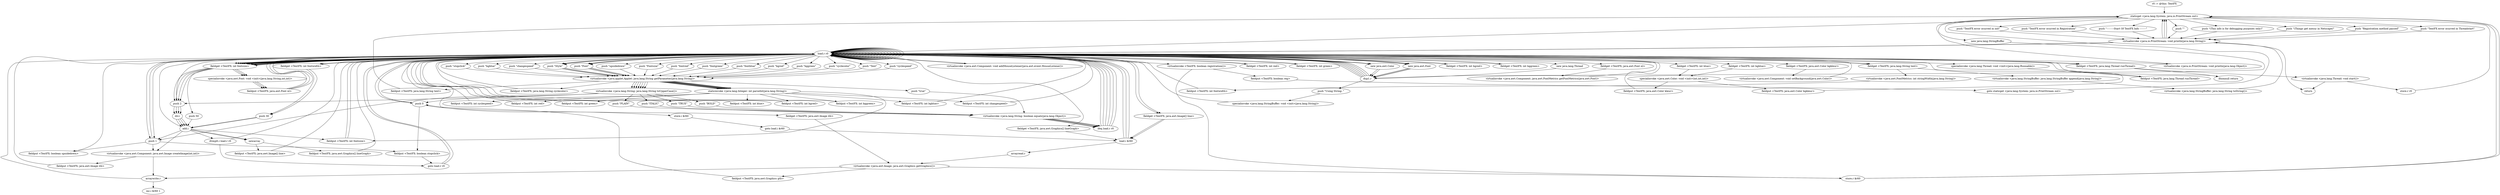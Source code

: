 digraph "" {
    "r0 := @this: TextFX"
    "staticget <java.lang.System: java.io.PrintStream out>"
    "r0 := @this: TextFX"->"staticget <java.lang.System: java.io.PrintStream out>";
    "push \"---------Start Of TextFX Info --------\""
    "staticget <java.lang.System: java.io.PrintStream out>"->"push \"---------Start Of TextFX Info --------\"";
    "virtualinvoke <java.io.PrintStream: void println(java.lang.String)>"
    "push \"---------Start Of TextFX Info --------\""->"virtualinvoke <java.io.PrintStream: void println(java.lang.String)>";
    "virtualinvoke <java.io.PrintStream: void println(java.lang.String)>"->"staticget <java.lang.System: java.io.PrintStream out>";
    "push \"\""
    "staticget <java.lang.System: java.io.PrintStream out>"->"push \"\"";
    "push \"\""->"virtualinvoke <java.io.PrintStream: void println(java.lang.String)>";
    "virtualinvoke <java.io.PrintStream: void println(java.lang.String)>"->"staticget <java.lang.System: java.io.PrintStream out>";
    "push \"(This info is for debugging purposes only)\""
    "staticget <java.lang.System: java.io.PrintStream out>"->"push \"(This info is for debugging purposes only)\"";
    "push \"(This info is for debugging purposes only)\""->"virtualinvoke <java.io.PrintStream: void println(java.lang.String)>";
    "virtualinvoke <java.io.PrintStream: void println(java.lang.String)>"->"staticget <java.lang.System: java.io.PrintStream out>";
    "push \"(Things get messy in Netscape)\""
    "staticget <java.lang.System: java.io.PrintStream out>"->"push \"(Things get messy in Netscape)\"";
    "push \"(Things get messy in Netscape)\""->"virtualinvoke <java.io.PrintStream: void println(java.lang.String)>";
    "load.r r0"
    "virtualinvoke <java.io.PrintStream: void println(java.lang.String)>"->"load.r r0";
    "load.r r0"->"load.r r0";
    "virtualinvoke <TextFX: boolean registration()>"
    "load.r r0"->"virtualinvoke <TextFX: boolean registration()>";
    "fieldput <TextFX: boolean reg>"
    "virtualinvoke <TextFX: boolean registration()>"->"fieldput <TextFX: boolean reg>";
    "goto staticget <java.lang.System: java.io.PrintStream out>"
    "fieldput <TextFX: boolean reg>"->"goto staticget <java.lang.System: java.io.PrintStream out>";
    "goto staticget <java.lang.System: java.io.PrintStream out>"->"staticget <java.lang.System: java.io.PrintStream out>";
    "push \"Registration method passed\""
    "staticget <java.lang.System: java.io.PrintStream out>"->"push \"Registration method passed\"";
    "push \"Registration method passed\""->"virtualinvoke <java.io.PrintStream: void println(java.lang.String)>";
    "virtualinvoke <java.io.PrintStream: void println(java.lang.String)>"->"load.r r0";
    "load.r r0"->"load.r r0";
    "virtualinvoke <java.awt.Component: void addMouseListener(java.awt.event.MouseListener)>"
    "load.r r0"->"virtualinvoke <java.awt.Component: void addMouseListener(java.awt.event.MouseListener)>";
    "virtualinvoke <java.awt.Component: void addMouseListener(java.awt.event.MouseListener)>"->"load.r r0";
    "push \"stopclick\""
    "load.r r0"->"push \"stopclick\"";
    "virtualinvoke <java.applet.Applet: java.lang.String getParameter(java.lang.String)>"
    "push \"stopclick\""->"virtualinvoke <java.applet.Applet: java.lang.String getParameter(java.lang.String)>";
    "virtualinvoke <java.lang.String: java.lang.String toUpperCase()>"
    "virtualinvoke <java.applet.Applet: java.lang.String getParameter(java.lang.String)>"->"virtualinvoke <java.lang.String: java.lang.String toUpperCase()>";
    "push \"TRUE\""
    "virtualinvoke <java.lang.String: java.lang.String toUpperCase()>"->"push \"TRUE\"";
    "virtualinvoke <java.lang.String: boolean equals(java.lang.Object)>"
    "push \"TRUE\""->"virtualinvoke <java.lang.String: boolean equals(java.lang.Object)>";
    "ifeq load.r r0"
    "virtualinvoke <java.lang.String: boolean equals(java.lang.Object)>"->"ifeq load.r r0";
    "ifeq load.r r0"->"load.r r0";
    "push 1"
    "load.r r0"->"push 1";
    "fieldput <TextFX: boolean stopclick>"
    "push 1"->"fieldput <TextFX: boolean stopclick>";
    "goto load.r r0"
    "fieldput <TextFX: boolean stopclick>"->"goto load.r r0";
    "goto load.r r0"->"load.r r0";
    "load.r r0"->"load.r r0";
    "push \"cyclecolor\""
    "load.r r0"->"push \"cyclecolor\"";
    "push \"cyclecolor\""->"virtualinvoke <java.applet.Applet: java.lang.String getParameter(java.lang.String)>";
    "fieldput <TextFX: java.lang.String cyclecolor>"
    "virtualinvoke <java.applet.Applet: java.lang.String getParameter(java.lang.String)>"->"fieldput <TextFX: java.lang.String cyclecolor>";
    "fieldput <TextFX: java.lang.String cyclecolor>"->"load.r r0";
    "load.r r0"->"load.r r0";
    "push \"Text\""
    "load.r r0"->"push \"Text\"";
    "push \"Text\""->"virtualinvoke <java.applet.Applet: java.lang.String getParameter(java.lang.String)>";
    "fieldput <TextFX: java.lang.String text>"
    "virtualinvoke <java.applet.Applet: java.lang.String getParameter(java.lang.String)>"->"fieldput <TextFX: java.lang.String text>";
    "fieldput <TextFX: java.lang.String text>"->"staticget <java.lang.System: java.io.PrintStream out>";
    "new java.lang.StringBuffer"
    "staticget <java.lang.System: java.io.PrintStream out>"->"new java.lang.StringBuffer";
    "dup1.r"
    "new java.lang.StringBuffer"->"dup1.r";
    "push \"Using String: \""
    "dup1.r"->"push \"Using String: \"";
    "specialinvoke <java.lang.StringBuffer: void <init>(java.lang.String)>"
    "push \"Using String: \""->"specialinvoke <java.lang.StringBuffer: void <init>(java.lang.String)>";
    "specialinvoke <java.lang.StringBuffer: void <init>(java.lang.String)>"->"load.r r0";
    "fieldget <TextFX: java.lang.String text>"
    "load.r r0"->"fieldget <TextFX: java.lang.String text>";
    "virtualinvoke <java.lang.StringBuffer: java.lang.StringBuffer append(java.lang.String)>"
    "fieldget <TextFX: java.lang.String text>"->"virtualinvoke <java.lang.StringBuffer: java.lang.StringBuffer append(java.lang.String)>";
    "virtualinvoke <java.lang.StringBuffer: java.lang.String toString()>"
    "virtualinvoke <java.lang.StringBuffer: java.lang.StringBuffer append(java.lang.String)>"->"virtualinvoke <java.lang.StringBuffer: java.lang.String toString()>";
    "virtualinvoke <java.lang.StringBuffer: java.lang.String toString()>"->"virtualinvoke <java.io.PrintStream: void println(java.lang.String)>";
    "virtualinvoke <java.io.PrintStream: void println(java.lang.String)>"->"load.r r0";
    "load.r r0"->"load.r r0";
    "push \"cyclespeed\""
    "load.r r0"->"push \"cyclespeed\"";
    "push \"cyclespeed\""->"virtualinvoke <java.applet.Applet: java.lang.String getParameter(java.lang.String)>";
    "staticinvoke <java.lang.Integer: int parseInt(java.lang.String)>"
    "virtualinvoke <java.applet.Applet: java.lang.String getParameter(java.lang.String)>"->"staticinvoke <java.lang.Integer: int parseInt(java.lang.String)>";
    "fieldput <TextFX: int cyclespeed>"
    "staticinvoke <java.lang.Integer: int parseInt(java.lang.String)>"->"fieldput <TextFX: int cyclespeed>";
    "fieldput <TextFX: int cyclespeed>"->"load.r r0";
    "load.r r0"->"load.r r0";
    "push \"Fontsize\""
    "load.r r0"->"push \"Fontsize\"";
    "push \"Fontsize\""->"virtualinvoke <java.applet.Applet: java.lang.String getParameter(java.lang.String)>";
    "virtualinvoke <java.applet.Applet: java.lang.String getParameter(java.lang.String)>"->"staticinvoke <java.lang.Integer: int parseInt(java.lang.String)>";
    "fieldput <TextFX: int fontsize>"
    "staticinvoke <java.lang.Integer: int parseInt(java.lang.String)>"->"fieldput <TextFX: int fontsize>";
    "fieldput <TextFX: int fontsize>"->"load.r r0";
    "load.r r0"->"load.r r0";
    "push \"fontred\""
    "load.r r0"->"push \"fontred\"";
    "push \"fontred\""->"virtualinvoke <java.applet.Applet: java.lang.String getParameter(java.lang.String)>";
    "virtualinvoke <java.applet.Applet: java.lang.String getParameter(java.lang.String)>"->"staticinvoke <java.lang.Integer: int parseInt(java.lang.String)>";
    "fieldput <TextFX: int red>"
    "staticinvoke <java.lang.Integer: int parseInt(java.lang.String)>"->"fieldput <TextFX: int red>";
    "fieldput <TextFX: int red>"->"load.r r0";
    "load.r r0"->"load.r r0";
    "push \"fontgreen\""
    "load.r r0"->"push \"fontgreen\"";
    "push \"fontgreen\""->"virtualinvoke <java.applet.Applet: java.lang.String getParameter(java.lang.String)>";
    "virtualinvoke <java.applet.Applet: java.lang.String getParameter(java.lang.String)>"->"staticinvoke <java.lang.Integer: int parseInt(java.lang.String)>";
    "fieldput <TextFX: int green>"
    "staticinvoke <java.lang.Integer: int parseInt(java.lang.String)>"->"fieldput <TextFX: int green>";
    "fieldput <TextFX: int green>"->"load.r r0";
    "load.r r0"->"load.r r0";
    "push \"fontblue\""
    "load.r r0"->"push \"fontblue\"";
    "push \"fontblue\""->"virtualinvoke <java.applet.Applet: java.lang.String getParameter(java.lang.String)>";
    "virtualinvoke <java.applet.Applet: java.lang.String getParameter(java.lang.String)>"->"staticinvoke <java.lang.Integer: int parseInt(java.lang.String)>";
    "fieldput <TextFX: int blue>"
    "staticinvoke <java.lang.Integer: int parseInt(java.lang.String)>"->"fieldput <TextFX: int blue>";
    "fieldput <TextFX: int blue>"->"load.r r0";
    "new java.awt.Color"
    "load.r r0"->"new java.awt.Color";
    "new java.awt.Color"->"dup1.r";
    "dup1.r"->"load.r r0";
    "fieldget <TextFX: int red>"
    "load.r r0"->"fieldget <TextFX: int red>";
    "fieldget <TextFX: int red>"->"load.r r0";
    "fieldget <TextFX: int green>"
    "load.r r0"->"fieldget <TextFX: int green>";
    "fieldget <TextFX: int green>"->"load.r r0";
    "fieldget <TextFX: int blue>"
    "load.r r0"->"fieldget <TextFX: int blue>";
    "specialinvoke <java.awt.Color: void <init>(int,int,int)>"
    "fieldget <TextFX: int blue>"->"specialinvoke <java.awt.Color: void <init>(int,int,int)>";
    "fieldput <TextFX: java.awt.Color kleur>"
    "specialinvoke <java.awt.Color: void <init>(int,int,int)>"->"fieldput <TextFX: java.awt.Color kleur>";
    "fieldput <TextFX: java.awt.Color kleur>"->"load.r r0";
    "load.r r0"->"load.r r0";
    "push \"bgred\""
    "load.r r0"->"push \"bgred\"";
    "push \"bgred\""->"virtualinvoke <java.applet.Applet: java.lang.String getParameter(java.lang.String)>";
    "virtualinvoke <java.applet.Applet: java.lang.String getParameter(java.lang.String)>"->"staticinvoke <java.lang.Integer: int parseInt(java.lang.String)>";
    "fieldput <TextFX: int bgred>"
    "staticinvoke <java.lang.Integer: int parseInt(java.lang.String)>"->"fieldput <TextFX: int bgred>";
    "fieldput <TextFX: int bgred>"->"load.r r0";
    "load.r r0"->"load.r r0";
    "push \"bggreen\""
    "load.r r0"->"push \"bggreen\"";
    "push \"bggreen\""->"virtualinvoke <java.applet.Applet: java.lang.String getParameter(java.lang.String)>";
    "virtualinvoke <java.applet.Applet: java.lang.String getParameter(java.lang.String)>"->"staticinvoke <java.lang.Integer: int parseInt(java.lang.String)>";
    "fieldput <TextFX: int bggreen>"
    "staticinvoke <java.lang.Integer: int parseInt(java.lang.String)>"->"fieldput <TextFX: int bggreen>";
    "fieldput <TextFX: int bggreen>"->"load.r r0";
    "load.r r0"->"load.r r0";
    "push \"bgblue\""
    "load.r r0"->"push \"bgblue\"";
    "push \"bgblue\""->"virtualinvoke <java.applet.Applet: java.lang.String getParameter(java.lang.String)>";
    "virtualinvoke <java.applet.Applet: java.lang.String getParameter(java.lang.String)>"->"staticinvoke <java.lang.Integer: int parseInt(java.lang.String)>";
    "fieldput <TextFX: int bgblue>"
    "staticinvoke <java.lang.Integer: int parseInt(java.lang.String)>"->"fieldput <TextFX: int bgblue>";
    "fieldput <TextFX: int bgblue>"->"load.r r0";
    "load.r r0"->"load.r r0";
    "push \"changespeed\""
    "load.r r0"->"push \"changespeed\"";
    "push \"changespeed\""->"virtualinvoke <java.applet.Applet: java.lang.String getParameter(java.lang.String)>";
    "virtualinvoke <java.applet.Applet: java.lang.String getParameter(java.lang.String)>"->"staticinvoke <java.lang.Integer: int parseInt(java.lang.String)>";
    "fieldput <TextFX: int changespeed>"
    "staticinvoke <java.lang.Integer: int parseInt(java.lang.String)>"->"fieldput <TextFX: int changespeed>";
    "fieldput <TextFX: int changespeed>"->"load.r r0";
    "load.r r0"->"new java.awt.Color";
    "new java.awt.Color"->"dup1.r";
    "dup1.r"->"load.r r0";
    "fieldget <TextFX: int bgred>"
    "load.r r0"->"fieldget <TextFX: int bgred>";
    "fieldget <TextFX: int bgred>"->"load.r r0";
    "fieldget <TextFX: int bggreen>"
    "load.r r0"->"fieldget <TextFX: int bggreen>";
    "fieldget <TextFX: int bggreen>"->"load.r r0";
    "fieldget <TextFX: int bgblue>"
    "load.r r0"->"fieldget <TextFX: int bgblue>";
    "fieldget <TextFX: int bgblue>"->"specialinvoke <java.awt.Color: void <init>(int,int,int)>";
    "fieldput <TextFX: java.awt.Color bgkleur>"
    "specialinvoke <java.awt.Color: void <init>(int,int,int)>"->"fieldput <TextFX: java.awt.Color bgkleur>";
    "fieldput <TextFX: java.awt.Color bgkleur>"->"load.r r0";
    "push \"Style\""
    "load.r r0"->"push \"Style\"";
    "push \"Style\""->"virtualinvoke <java.applet.Applet: java.lang.String getParameter(java.lang.String)>";
    "virtualinvoke <java.applet.Applet: java.lang.String getParameter(java.lang.String)>"->"virtualinvoke <java.lang.String: java.lang.String toUpperCase()>";
    "push \"BOLD\""
    "virtualinvoke <java.lang.String: java.lang.String toUpperCase()>"->"push \"BOLD\"";
    "push \"BOLD\""->"virtualinvoke <java.lang.String: boolean equals(java.lang.Object)>";
    "virtualinvoke <java.lang.String: boolean equals(java.lang.Object)>"->"ifeq load.r r0";
    "ifeq load.r r0"->"load.r r0";
    "new java.awt.Font"
    "load.r r0"->"new java.awt.Font";
    "new java.awt.Font"->"dup1.r";
    "dup1.r"->"load.r r0";
    "push \"Font\""
    "load.r r0"->"push \"Font\"";
    "push \"Font\""->"virtualinvoke <java.applet.Applet: java.lang.String getParameter(java.lang.String)>";
    "virtualinvoke <java.applet.Applet: java.lang.String getParameter(java.lang.String)>"->"virtualinvoke <java.lang.String: java.lang.String toUpperCase()>";
    "virtualinvoke <java.lang.String: java.lang.String toUpperCase()>"->"push 1";
    "push 1"->"load.r r0";
    "fieldget <TextFX: int fontsize>"
    "load.r r0"->"fieldget <TextFX: int fontsize>";
    "specialinvoke <java.awt.Font: void <init>(java.lang.String,int,int)>"
    "fieldget <TextFX: int fontsize>"->"specialinvoke <java.awt.Font: void <init>(java.lang.String,int,int)>";
    "fieldput <TextFX: java.awt.Font nl>"
    "specialinvoke <java.awt.Font: void <init>(java.lang.String,int,int)>"->"fieldput <TextFX: java.awt.Font nl>";
    "fieldput <TextFX: java.awt.Font nl>"->"load.r r0";
    "load.r r0"->"push \"Style\"";
    "push \"Style\""->"virtualinvoke <java.applet.Applet: java.lang.String getParameter(java.lang.String)>";
    "virtualinvoke <java.applet.Applet: java.lang.String getParameter(java.lang.String)>"->"virtualinvoke <java.lang.String: java.lang.String toUpperCase()>";
    "push \"PLAIN\""
    "virtualinvoke <java.lang.String: java.lang.String toUpperCase()>"->"push \"PLAIN\"";
    "push \"PLAIN\""->"virtualinvoke <java.lang.String: boolean equals(java.lang.Object)>";
    "virtualinvoke <java.lang.String: boolean equals(java.lang.Object)>"->"ifeq load.r r0";
    "ifeq load.r r0"->"load.r r0";
    "load.r r0"->"new java.awt.Font";
    "new java.awt.Font"->"dup1.r";
    "dup1.r"->"load.r r0";
    "load.r r0"->"push \"Font\"";
    "push \"Font\""->"virtualinvoke <java.applet.Applet: java.lang.String getParameter(java.lang.String)>";
    "virtualinvoke <java.applet.Applet: java.lang.String getParameter(java.lang.String)>"->"virtualinvoke <java.lang.String: java.lang.String toUpperCase()>";
    "push 0"
    "virtualinvoke <java.lang.String: java.lang.String toUpperCase()>"->"push 0";
    "push 0"->"load.r r0";
    "load.r r0"->"fieldget <TextFX: int fontsize>";
    "fieldget <TextFX: int fontsize>"->"specialinvoke <java.awt.Font: void <init>(java.lang.String,int,int)>";
    "specialinvoke <java.awt.Font: void <init>(java.lang.String,int,int)>"->"fieldput <TextFX: java.awt.Font nl>";
    "fieldput <TextFX: java.awt.Font nl>"->"load.r r0";
    "load.r r0"->"push \"Style\"";
    "push \"Style\""->"virtualinvoke <java.applet.Applet: java.lang.String getParameter(java.lang.String)>";
    "virtualinvoke <java.applet.Applet: java.lang.String getParameter(java.lang.String)>"->"virtualinvoke <java.lang.String: java.lang.String toUpperCase()>";
    "push \"ITALIC\""
    "virtualinvoke <java.lang.String: java.lang.String toUpperCase()>"->"push \"ITALIC\"";
    "push \"ITALIC\""->"virtualinvoke <java.lang.String: boolean equals(java.lang.Object)>";
    "virtualinvoke <java.lang.String: boolean equals(java.lang.Object)>"->"ifeq load.r r0";
    "ifeq load.r r0"->"load.r r0";
    "load.r r0"->"new java.awt.Font";
    "new java.awt.Font"->"dup1.r";
    "dup1.r"->"load.r r0";
    "load.r r0"->"push \"Font\"";
    "push \"Font\""->"virtualinvoke <java.applet.Applet: java.lang.String getParameter(java.lang.String)>";
    "virtualinvoke <java.applet.Applet: java.lang.String getParameter(java.lang.String)>"->"virtualinvoke <java.lang.String: java.lang.String toUpperCase()>";
    "push 2"
    "virtualinvoke <java.lang.String: java.lang.String toUpperCase()>"->"push 2";
    "push 2"->"load.r r0";
    "load.r r0"->"fieldget <TextFX: int fontsize>";
    "fieldget <TextFX: int fontsize>"->"specialinvoke <java.awt.Font: void <init>(java.lang.String,int,int)>";
    "specialinvoke <java.awt.Font: void <init>(java.lang.String,int,int)>"->"fieldput <TextFX: java.awt.Font nl>";
    "fieldput <TextFX: java.awt.Font nl>"->"load.r r0";
    "load.r r0"->"load.r r0";
    "load.r r0"->"load.r r0";
    "fieldget <TextFX: java.awt.Font nl>"
    "load.r r0"->"fieldget <TextFX: java.awt.Font nl>";
    "virtualinvoke <java.awt.Component: java.awt.FontMetrics getFontMetrics(java.awt.Font)>"
    "fieldget <TextFX: java.awt.Font nl>"->"virtualinvoke <java.awt.Component: java.awt.FontMetrics getFontMetrics(java.awt.Font)>";
    "virtualinvoke <java.awt.Component: java.awt.FontMetrics getFontMetrics(java.awt.Font)>"->"load.r r0";
    "load.r r0"->"fieldget <TextFX: java.lang.String text>";
    "virtualinvoke <java.awt.FontMetrics: int stringWidth(java.lang.String)>"
    "fieldget <TextFX: java.lang.String text>"->"virtualinvoke <java.awt.FontMetrics: int stringWidth(java.lang.String)>";
    "fieldput <TextFX: int fontwidth>"
    "virtualinvoke <java.awt.FontMetrics: int stringWidth(java.lang.String)>"->"fieldput <TextFX: int fontwidth>";
    "fieldput <TextFX: int fontwidth>"->"load.r r0";
    "load.r r0"->"load.r r0";
    "load.r r0"->"fieldget <TextFX: int fontsize>";
    "push 50"
    "fieldget <TextFX: int fontsize>"->"push 50";
    "add.i"
    "push 50"->"add.i";
    "add.i"->"fieldput <TextFX: int fontsize>";
    "fieldput <TextFX: int fontsize>"->"load.r r0";
    "load.r r0"->"load.r r0";
    "load.r r0"->"fieldget <TextFX: int fontsize>";
    "fieldget <TextFX: int fontsize>"->"load.r r0";
    "load.r r0"->"fieldget <TextFX: int fontsize>";
    "fieldget <TextFX: int fontsize>"->"push 2";
    "div.i"
    "push 2"->"div.i";
    "div.i"->"add.i";
    "newarray"
    "add.i"->"newarray";
    "fieldput <TextFX: java.awt.Image[] line>"
    "newarray"->"fieldput <TextFX: java.awt.Image[] line>";
    "fieldput <TextFX: java.awt.Image[] line>"->"load.r r0";
    "load.r r0"->"load.r r0";
    "load.r r0"->"fieldget <TextFX: int fontsize>";
    "fieldget <TextFX: int fontsize>"->"load.r r0";
    "load.r r0"->"fieldget <TextFX: int fontsize>";
    "fieldget <TextFX: int fontsize>"->"push 2";
    "push 2"->"div.i";
    "div.i"->"add.i";
    "add.i"->"newarray";
    "fieldput <TextFX: java.awt.Graphics[] lineGraph>"
    "newarray"->"fieldput <TextFX: java.awt.Graphics[] lineGraph>";
    "fieldput <TextFX: java.awt.Graphics[] lineGraph>"->"load.r r0";
    "push \"upsidedown\""
    "load.r r0"->"push \"upsidedown\"";
    "push \"upsidedown\""->"virtualinvoke <java.applet.Applet: java.lang.String getParameter(java.lang.String)>";
    "push \"true\""
    "virtualinvoke <java.applet.Applet: java.lang.String getParameter(java.lang.String)>"->"push \"true\"";
    "push \"true\""->"virtualinvoke <java.lang.String: boolean equals(java.lang.Object)>";
    "virtualinvoke <java.lang.String: boolean equals(java.lang.Object)>"->"ifeq load.r r0";
    "ifeq load.r r0"->"load.r r0";
    "load.r r0"->"push 1";
    "fieldput <TextFX: boolean upsidedown>"
    "push 1"->"fieldput <TextFX: boolean upsidedown>";
    "fieldput <TextFX: boolean upsidedown>"->"load.r r0";
    "load.r r0"->"load.r r0";
    "fieldget <TextFX: java.awt.Color bgkleur>"
    "load.r r0"->"fieldget <TextFX: java.awt.Color bgkleur>";
    "virtualinvoke <java.awt.Component: void setBackground(java.awt.Color)>"
    "fieldget <TextFX: java.awt.Color bgkleur>"->"virtualinvoke <java.awt.Component: void setBackground(java.awt.Color)>";
    "virtualinvoke <java.awt.Component: void setBackground(java.awt.Color)>"->"load.r r0";
    "load.r r0"->"load.r r0";
    "load.r r0"->"load.r r0";
    "fieldget <TextFX: int fontwidth>"
    "load.r r0"->"fieldget <TextFX: int fontwidth>";
    "push 30"
    "fieldget <TextFX: int fontwidth>"->"push 30";
    "push 30"->"add.i";
    "add.i"->"load.r r0";
    "load.r r0"->"fieldget <TextFX: int fontsize>";
    "fieldget <TextFX: int fontsize>"->"load.r r0";
    "load.r r0"->"fieldget <TextFX: int fontsize>";
    "fieldget <TextFX: int fontsize>"->"push 2";
    "push 2"->"div.i";
    "div.i"->"add.i";
    "virtualinvoke <java.awt.Component: java.awt.Image createImage(int,int)>"
    "add.i"->"virtualinvoke <java.awt.Component: java.awt.Image createImage(int,int)>";
    "fieldput <TextFX: java.awt.Image itb>"
    "virtualinvoke <java.awt.Component: java.awt.Image createImage(int,int)>"->"fieldput <TextFX: java.awt.Image itb>";
    "fieldput <TextFX: java.awt.Image itb>"->"load.r r0";
    "load.r r0"->"load.r r0";
    "fieldget <TextFX: java.awt.Image itb>"
    "load.r r0"->"fieldget <TextFX: java.awt.Image itb>";
    "virtualinvoke <java.awt.Image: java.awt.Graphics getGraphics()>"
    "fieldget <TextFX: java.awt.Image itb>"->"virtualinvoke <java.awt.Image: java.awt.Graphics getGraphics()>";
    "fieldput <TextFX: java.awt.Graphics gtb>"
    "virtualinvoke <java.awt.Image: java.awt.Graphics getGraphics()>"->"fieldput <TextFX: java.awt.Graphics gtb>";
    "fieldput <TextFX: java.awt.Graphics gtb>"->"push 0";
    "store.i $r60"
    "push 0"->"store.i $r60";
    "goto load.i $r60"
    "store.i $r60"->"goto load.i $r60";
    "load.i $r60"
    "goto load.i $r60"->"load.i $r60";
    "load.i $r60"->"load.r r0";
    "load.r r0"->"fieldget <TextFX: int fontsize>";
    "fieldget <TextFX: int fontsize>"->"load.r r0";
    "load.r r0"->"fieldget <TextFX: int fontsize>";
    "fieldget <TextFX: int fontsize>"->"push 2";
    "push 2"->"div.i";
    "div.i"->"add.i";
    "ifcmplt.i load.r r0"
    "add.i"->"ifcmplt.i load.r r0";
    "ifcmplt.i load.r r0"->"goto load.r r0";
    "goto load.r r0"->"load.r r0";
    "fieldget <TextFX: java.lang.Thread runThread>"
    "load.r r0"->"fieldget <TextFX: java.lang.Thread runThread>";
    "ifnonnull return"
    "fieldget <TextFX: java.lang.Thread runThread>"->"ifnonnull return";
    "ifnonnull return"->"load.r r0";
    "new java.lang.Thread"
    "load.r r0"->"new java.lang.Thread";
    "new java.lang.Thread"->"dup1.r";
    "dup1.r"->"load.r r0";
    "specialinvoke <java.lang.Thread: void <init>(java.lang.Runnable)>"
    "load.r r0"->"specialinvoke <java.lang.Thread: void <init>(java.lang.Runnable)>";
    "fieldput <TextFX: java.lang.Thread runThread>"
    "specialinvoke <java.lang.Thread: void <init>(java.lang.Runnable)>"->"fieldput <TextFX: java.lang.Thread runThread>";
    "fieldput <TextFX: java.lang.Thread runThread>"->"load.r r0";
    "load.r r0"->"fieldget <TextFX: java.lang.Thread runThread>";
    "virtualinvoke <java.lang.Thread: void start()>"
    "fieldget <TextFX: java.lang.Thread runThread>"->"virtualinvoke <java.lang.Thread: void start()>";
    "return"
    "virtualinvoke <java.lang.Thread: void start()>"->"return";
    "store.r r0"
    "virtualinvoke <java.lang.Thread: void start()>"->"store.r r0";
    "store.r r0"->"staticget <java.lang.System: java.io.PrintStream out>";
    "staticget <java.lang.System: java.io.PrintStream out>"->"load.r r0";
    "virtualinvoke <java.io.PrintStream: void println(java.lang.Object)>"
    "load.r r0"->"virtualinvoke <java.io.PrintStream: void println(java.lang.Object)>";
    "virtualinvoke <java.io.PrintStream: void println(java.lang.Object)>"->"staticget <java.lang.System: java.io.PrintStream out>";
    "push \"TextFX error ocurred in Threadstart\""
    "staticget <java.lang.System: java.io.PrintStream out>"->"push \"TextFX error ocurred in Threadstart\"";
    "push \"TextFX error ocurred in Threadstart\""->"virtualinvoke <java.io.PrintStream: void println(java.lang.String)>";
    "virtualinvoke <java.io.PrintStream: void println(java.lang.String)>"->"return";
    "ifcmplt.i load.r r0"->"load.r r0";
    "fieldget <TextFX: java.awt.Image[] line>"
    "load.r r0"->"fieldget <TextFX: java.awt.Image[] line>";
    "fieldget <TextFX: java.awt.Image[] line>"->"load.i $r60";
    "load.i $r60"->"load.r r0";
    "load.r r0"->"load.r r0";
    "load.r r0"->"fieldget <TextFX: int fontwidth>";
    "fieldget <TextFX: int fontwidth>"->"push 30";
    "push 30"->"add.i";
    "add.i"->"push 1";
    "push 1"->"virtualinvoke <java.awt.Component: java.awt.Image createImage(int,int)>";
    "arraywrite.r"
    "virtualinvoke <java.awt.Component: java.awt.Image createImage(int,int)>"->"arraywrite.r";
    "arraywrite.r"->"load.r r0";
    "fieldget <TextFX: java.awt.Graphics[] lineGraph>"
    "load.r r0"->"fieldget <TextFX: java.awt.Graphics[] lineGraph>";
    "fieldget <TextFX: java.awt.Graphics[] lineGraph>"->"load.i $r60";
    "load.i $r60"->"load.r r0";
    "load.r r0"->"fieldget <TextFX: java.awt.Image[] line>";
    "fieldget <TextFX: java.awt.Image[] line>"->"load.i $r60";
    "arrayread.r"
    "load.i $r60"->"arrayread.r";
    "arrayread.r"->"virtualinvoke <java.awt.Image: java.awt.Graphics getGraphics()>";
    "virtualinvoke <java.awt.Image: java.awt.Graphics getGraphics()>"->"arraywrite.r";
    "inc.i $r60 1"
    "arraywrite.r"->"inc.i $r60 1";
    "store.r $r60"
    "virtualinvoke <java.awt.Image: java.awt.Graphics getGraphics()>"->"store.r $r60";
    "store.r $r60"->"staticget <java.lang.System: java.io.PrintStream out>";
    "push \"TextFX error ocurred in init\""
    "staticget <java.lang.System: java.io.PrintStream out>"->"push \"TextFX error ocurred in init\"";
    "push \"TextFX error ocurred in init\""->"virtualinvoke <java.io.PrintStream: void println(java.lang.String)>";
    "ifeq load.r r0"->"load.r r0";
    "load.r r0"->"push 0";
    "push 0"->"fieldput <TextFX: boolean stopclick>";
    "virtualinvoke <TextFX: boolean registration()>"->"store.r $r60";
    "store.r $r60"->"staticget <java.lang.System: java.io.PrintStream out>";
    "push \"TextFX error ocurred in Registration\""
    "staticget <java.lang.System: java.io.PrintStream out>"->"push \"TextFX error ocurred in Registration\"";
    "push \"TextFX error ocurred in Registration\""->"virtualinvoke <java.io.PrintStream: void println(java.lang.String)>";
}
